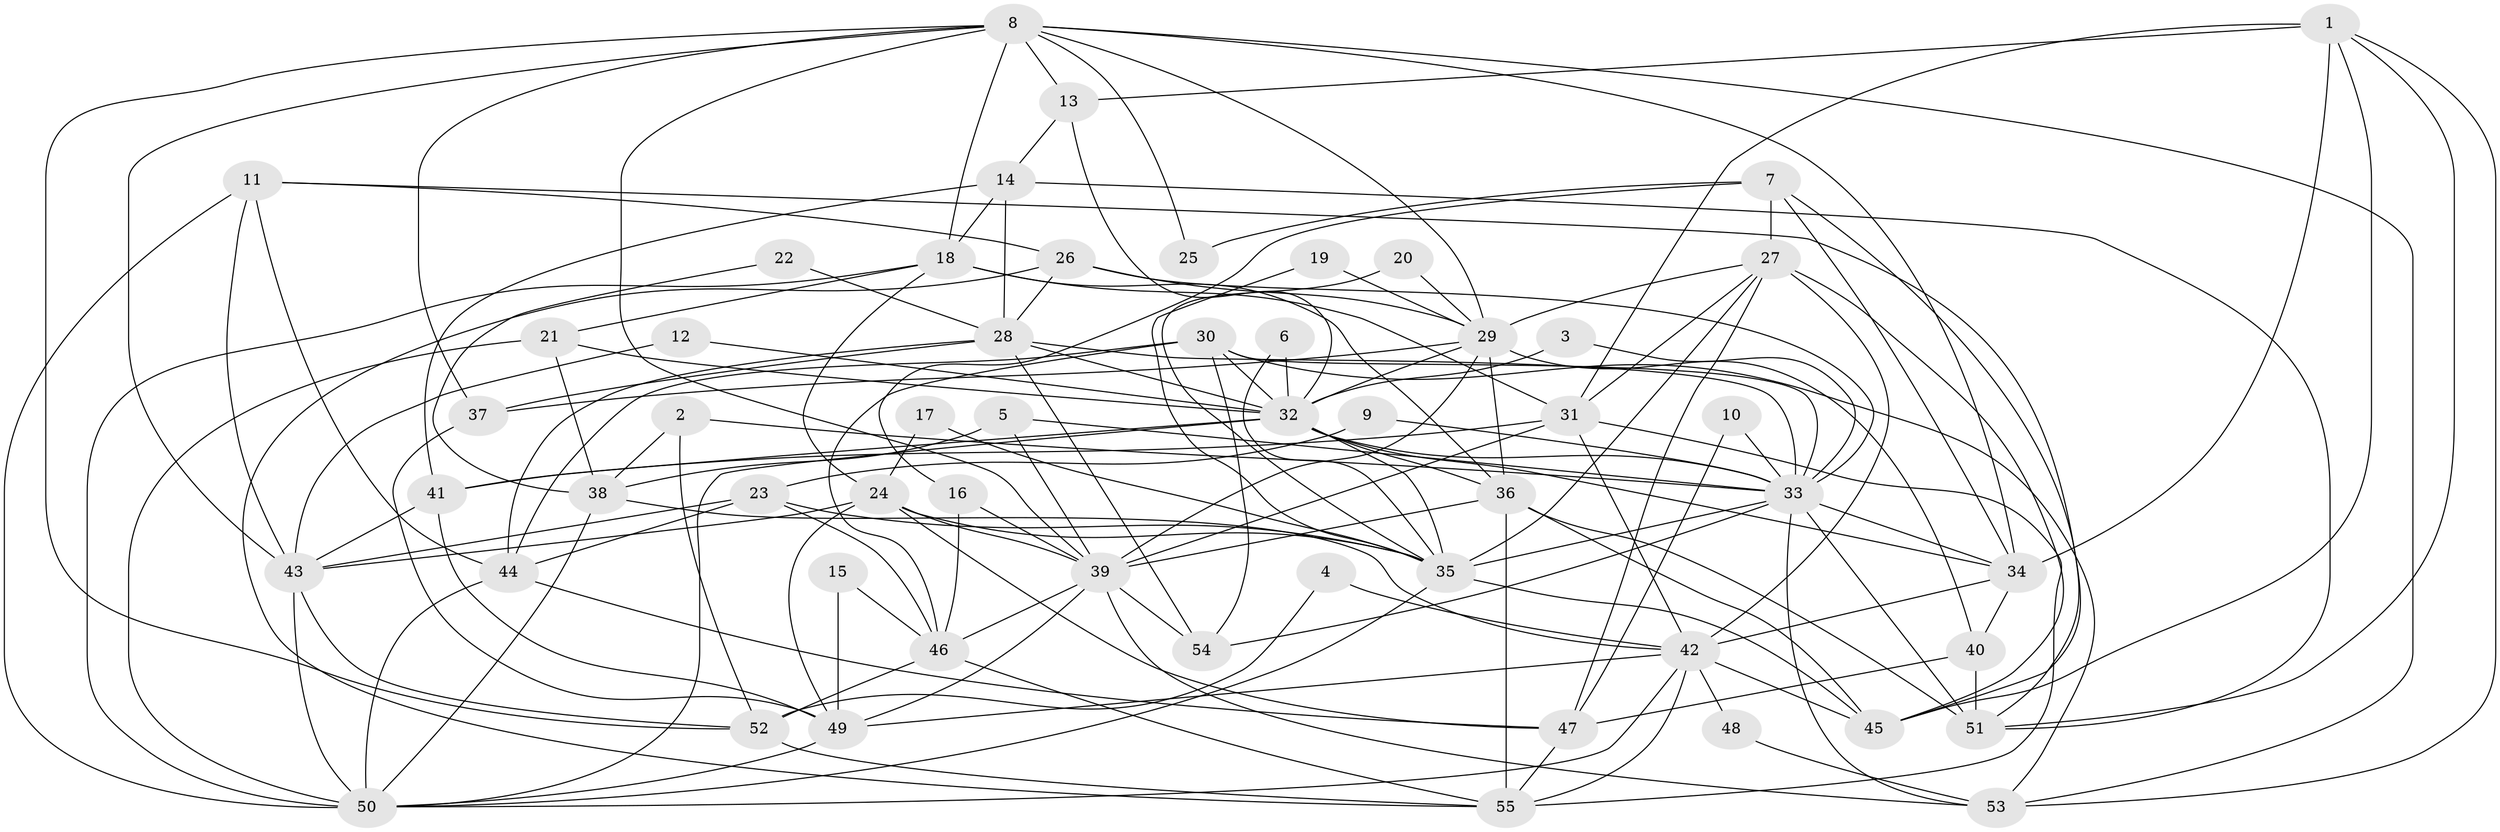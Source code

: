 // original degree distribution, {2: 0.2018348623853211, 5: 0.2018348623853211, 3: 0.1926605504587156, 7: 0.03669724770642202, 4: 0.27522935779816515, 6: 0.05504587155963303, 8: 0.01834862385321101, 9: 0.009174311926605505, 10: 0.009174311926605505}
// Generated by graph-tools (version 1.1) at 2025/50/03/09/25 03:50:08]
// undirected, 55 vertices, 154 edges
graph export_dot {
graph [start="1"]
  node [color=gray90,style=filled];
  1;
  2;
  3;
  4;
  5;
  6;
  7;
  8;
  9;
  10;
  11;
  12;
  13;
  14;
  15;
  16;
  17;
  18;
  19;
  20;
  21;
  22;
  23;
  24;
  25;
  26;
  27;
  28;
  29;
  30;
  31;
  32;
  33;
  34;
  35;
  36;
  37;
  38;
  39;
  40;
  41;
  42;
  43;
  44;
  45;
  46;
  47;
  48;
  49;
  50;
  51;
  52;
  53;
  54;
  55;
  1 -- 13 [weight=1.0];
  1 -- 31 [weight=1.0];
  1 -- 34 [weight=1.0];
  1 -- 45 [weight=1.0];
  1 -- 51 [weight=1.0];
  1 -- 53 [weight=1.0];
  2 -- 33 [weight=1.0];
  2 -- 38 [weight=1.0];
  2 -- 52 [weight=1.0];
  3 -- 32 [weight=1.0];
  3 -- 33 [weight=1.0];
  4 -- 42 [weight=1.0];
  4 -- 52 [weight=1.0];
  5 -- 33 [weight=1.0];
  5 -- 38 [weight=1.0];
  5 -- 39 [weight=1.0];
  6 -- 32 [weight=2.0];
  6 -- 35 [weight=1.0];
  7 -- 16 [weight=1.0];
  7 -- 25 [weight=1.0];
  7 -- 27 [weight=1.0];
  7 -- 34 [weight=1.0];
  7 -- 45 [weight=1.0];
  8 -- 13 [weight=1.0];
  8 -- 18 [weight=1.0];
  8 -- 25 [weight=1.0];
  8 -- 29 [weight=1.0];
  8 -- 34 [weight=1.0];
  8 -- 37 [weight=1.0];
  8 -- 39 [weight=1.0];
  8 -- 43 [weight=1.0];
  8 -- 52 [weight=1.0];
  8 -- 53 [weight=1.0];
  9 -- 23 [weight=1.0];
  9 -- 33 [weight=1.0];
  10 -- 33 [weight=2.0];
  10 -- 47 [weight=1.0];
  11 -- 26 [weight=1.0];
  11 -- 43 [weight=1.0];
  11 -- 44 [weight=1.0];
  11 -- 50 [weight=1.0];
  11 -- 51 [weight=1.0];
  12 -- 32 [weight=1.0];
  12 -- 43 [weight=1.0];
  13 -- 14 [weight=1.0];
  13 -- 32 [weight=1.0];
  14 -- 18 [weight=1.0];
  14 -- 28 [weight=1.0];
  14 -- 41 [weight=1.0];
  14 -- 51 [weight=1.0];
  15 -- 46 [weight=1.0];
  15 -- 49 [weight=1.0];
  16 -- 39 [weight=1.0];
  16 -- 46 [weight=1.0];
  17 -- 24 [weight=1.0];
  17 -- 35 [weight=1.0];
  18 -- 21 [weight=1.0];
  18 -- 24 [weight=1.0];
  18 -- 31 [weight=2.0];
  18 -- 36 [weight=1.0];
  18 -- 50 [weight=1.0];
  19 -- 29 [weight=1.0];
  19 -- 35 [weight=1.0];
  20 -- 29 [weight=1.0];
  20 -- 35 [weight=1.0];
  21 -- 32 [weight=1.0];
  21 -- 38 [weight=1.0];
  21 -- 50 [weight=1.0];
  22 -- 28 [weight=1.0];
  22 -- 38 [weight=1.0];
  23 -- 35 [weight=1.0];
  23 -- 43 [weight=1.0];
  23 -- 44 [weight=1.0];
  23 -- 46 [weight=1.0];
  24 -- 35 [weight=1.0];
  24 -- 39 [weight=1.0];
  24 -- 43 [weight=1.0];
  24 -- 47 [weight=1.0];
  24 -- 49 [weight=1.0];
  26 -- 28 [weight=1.0];
  26 -- 29 [weight=1.0];
  26 -- 33 [weight=1.0];
  26 -- 55 [weight=1.0];
  27 -- 29 [weight=1.0];
  27 -- 31 [weight=1.0];
  27 -- 35 [weight=1.0];
  27 -- 42 [weight=1.0];
  27 -- 45 [weight=1.0];
  27 -- 47 [weight=1.0];
  28 -- 32 [weight=1.0];
  28 -- 33 [weight=1.0];
  28 -- 37 [weight=1.0];
  28 -- 44 [weight=1.0];
  28 -- 54 [weight=1.0];
  29 -- 32 [weight=1.0];
  29 -- 36 [weight=1.0];
  29 -- 37 [weight=1.0];
  29 -- 39 [weight=1.0];
  29 -- 40 [weight=1.0];
  30 -- 32 [weight=1.0];
  30 -- 33 [weight=1.0];
  30 -- 44 [weight=1.0];
  30 -- 46 [weight=1.0];
  30 -- 53 [weight=1.0];
  30 -- 54 [weight=1.0];
  31 -- 39 [weight=1.0];
  31 -- 41 [weight=1.0];
  31 -- 42 [weight=1.0];
  31 -- 55 [weight=1.0];
  32 -- 33 [weight=1.0];
  32 -- 34 [weight=1.0];
  32 -- 35 [weight=1.0];
  32 -- 36 [weight=1.0];
  32 -- 41 [weight=1.0];
  32 -- 50 [weight=1.0];
  33 -- 34 [weight=1.0];
  33 -- 35 [weight=1.0];
  33 -- 51 [weight=1.0];
  33 -- 53 [weight=1.0];
  33 -- 54 [weight=1.0];
  34 -- 40 [weight=1.0];
  34 -- 42 [weight=1.0];
  35 -- 45 [weight=1.0];
  35 -- 50 [weight=1.0];
  36 -- 39 [weight=1.0];
  36 -- 45 [weight=1.0];
  36 -- 51 [weight=1.0];
  36 -- 55 [weight=1.0];
  37 -- 49 [weight=1.0];
  38 -- 42 [weight=1.0];
  38 -- 50 [weight=1.0];
  39 -- 46 [weight=1.0];
  39 -- 49 [weight=1.0];
  39 -- 53 [weight=1.0];
  39 -- 54 [weight=1.0];
  40 -- 47 [weight=1.0];
  40 -- 51 [weight=2.0];
  41 -- 43 [weight=1.0];
  41 -- 49 [weight=1.0];
  42 -- 45 [weight=1.0];
  42 -- 48 [weight=1.0];
  42 -- 49 [weight=1.0];
  42 -- 50 [weight=1.0];
  42 -- 55 [weight=1.0];
  43 -- 50 [weight=1.0];
  43 -- 52 [weight=1.0];
  44 -- 47 [weight=1.0];
  44 -- 50 [weight=1.0];
  46 -- 52 [weight=1.0];
  46 -- 55 [weight=1.0];
  47 -- 55 [weight=1.0];
  48 -- 53 [weight=1.0];
  49 -- 50 [weight=1.0];
  52 -- 55 [weight=1.0];
}

